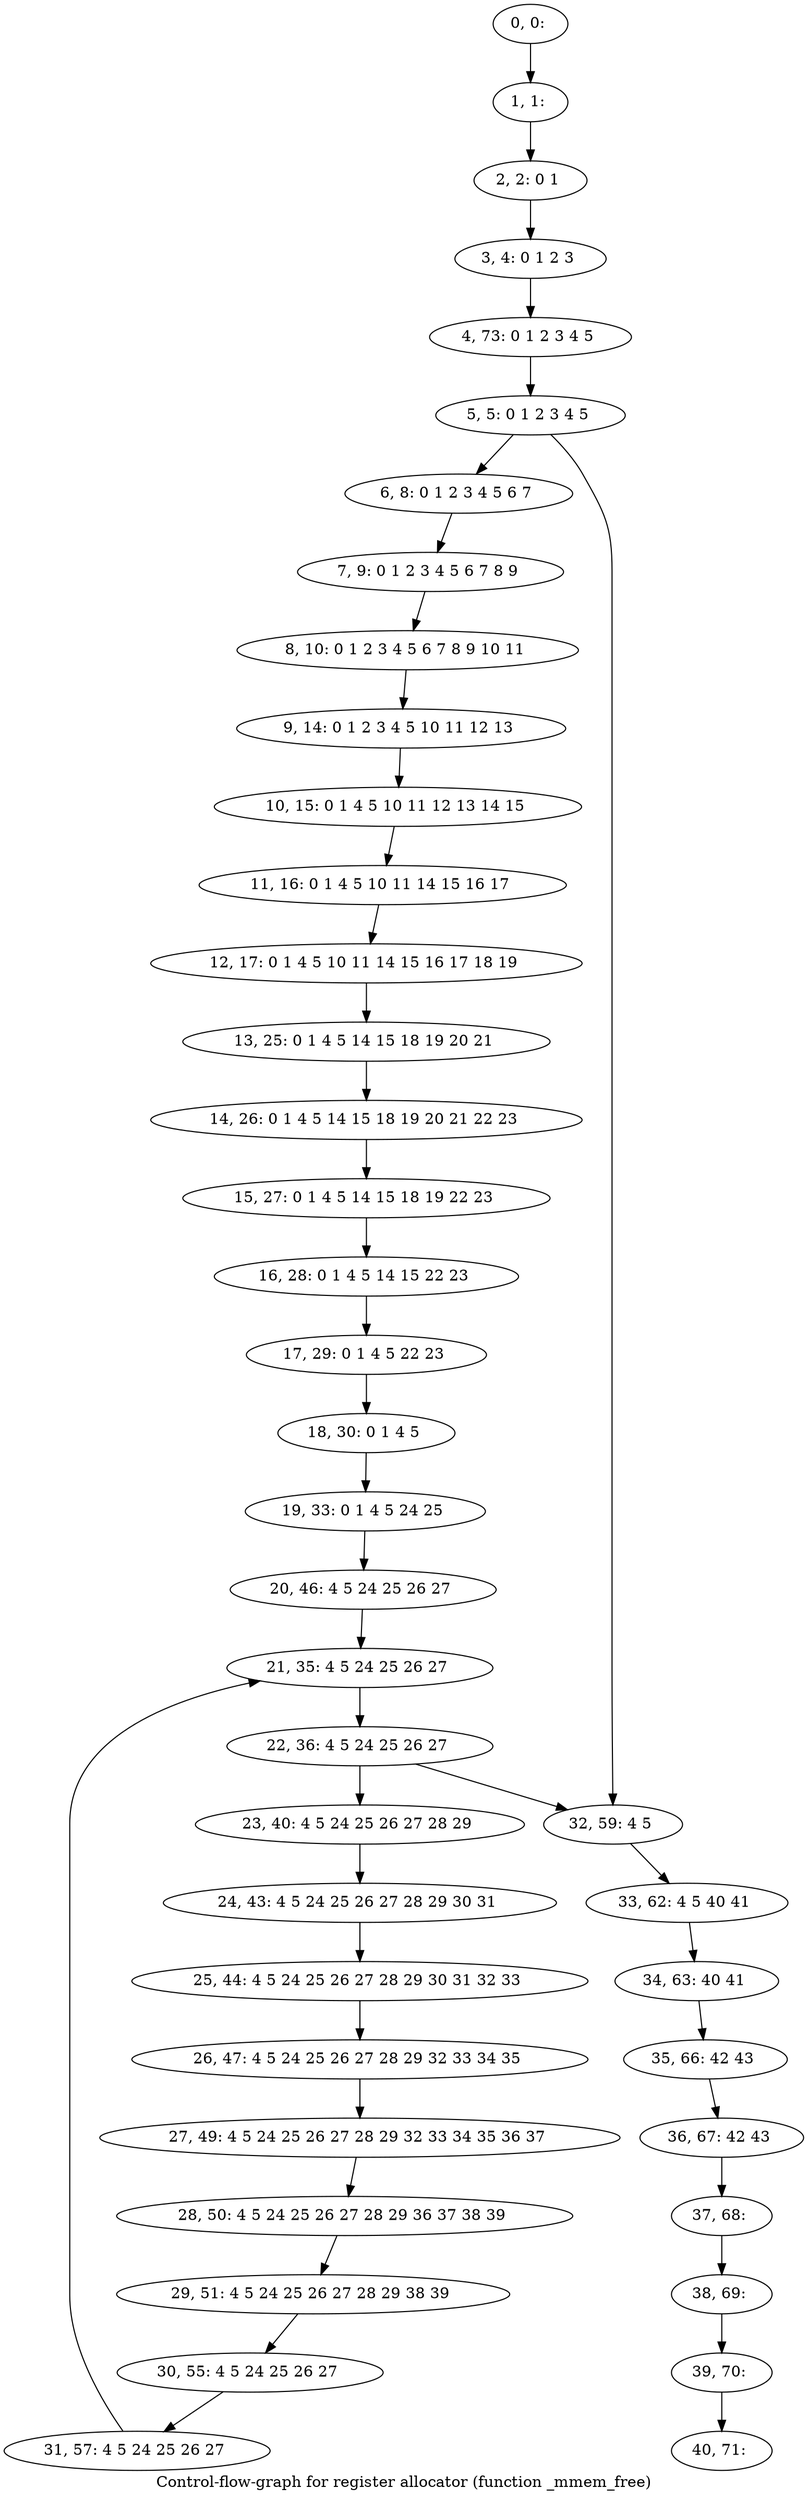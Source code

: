 digraph G {
graph [label="Control-flow-graph for register allocator (function _mmem_free)"]
0[label="0, 0: "];
1[label="1, 1: "];
2[label="2, 2: 0 1 "];
3[label="3, 4: 0 1 2 3 "];
4[label="4, 73: 0 1 2 3 4 5 "];
5[label="5, 5: 0 1 2 3 4 5 "];
6[label="6, 8: 0 1 2 3 4 5 6 7 "];
7[label="7, 9: 0 1 2 3 4 5 6 7 8 9 "];
8[label="8, 10: 0 1 2 3 4 5 6 7 8 9 10 11 "];
9[label="9, 14: 0 1 2 3 4 5 10 11 12 13 "];
10[label="10, 15: 0 1 4 5 10 11 12 13 14 15 "];
11[label="11, 16: 0 1 4 5 10 11 14 15 16 17 "];
12[label="12, 17: 0 1 4 5 10 11 14 15 16 17 18 19 "];
13[label="13, 25: 0 1 4 5 14 15 18 19 20 21 "];
14[label="14, 26: 0 1 4 5 14 15 18 19 20 21 22 23 "];
15[label="15, 27: 0 1 4 5 14 15 18 19 22 23 "];
16[label="16, 28: 0 1 4 5 14 15 22 23 "];
17[label="17, 29: 0 1 4 5 22 23 "];
18[label="18, 30: 0 1 4 5 "];
19[label="19, 33: 0 1 4 5 24 25 "];
20[label="20, 46: 4 5 24 25 26 27 "];
21[label="21, 35: 4 5 24 25 26 27 "];
22[label="22, 36: 4 5 24 25 26 27 "];
23[label="23, 40: 4 5 24 25 26 27 28 29 "];
24[label="24, 43: 4 5 24 25 26 27 28 29 30 31 "];
25[label="25, 44: 4 5 24 25 26 27 28 29 30 31 32 33 "];
26[label="26, 47: 4 5 24 25 26 27 28 29 32 33 34 35 "];
27[label="27, 49: 4 5 24 25 26 27 28 29 32 33 34 35 36 37 "];
28[label="28, 50: 4 5 24 25 26 27 28 29 36 37 38 39 "];
29[label="29, 51: 4 5 24 25 26 27 28 29 38 39 "];
30[label="30, 55: 4 5 24 25 26 27 "];
31[label="31, 57: 4 5 24 25 26 27 "];
32[label="32, 59: 4 5 "];
33[label="33, 62: 4 5 40 41 "];
34[label="34, 63: 40 41 "];
35[label="35, 66: 42 43 "];
36[label="36, 67: 42 43 "];
37[label="37, 68: "];
38[label="38, 69: "];
39[label="39, 70: "];
40[label="40, 71: "];
0->1 ;
1->2 ;
2->3 ;
3->4 ;
4->5 ;
5->6 ;
5->32 ;
6->7 ;
7->8 ;
8->9 ;
9->10 ;
10->11 ;
11->12 ;
12->13 ;
13->14 ;
14->15 ;
15->16 ;
16->17 ;
17->18 ;
18->19 ;
19->20 ;
20->21 ;
21->22 ;
22->23 ;
22->32 ;
23->24 ;
24->25 ;
25->26 ;
26->27 ;
27->28 ;
28->29 ;
29->30 ;
30->31 ;
31->21 ;
32->33 ;
33->34 ;
34->35 ;
35->36 ;
36->37 ;
37->38 ;
38->39 ;
39->40 ;
}
